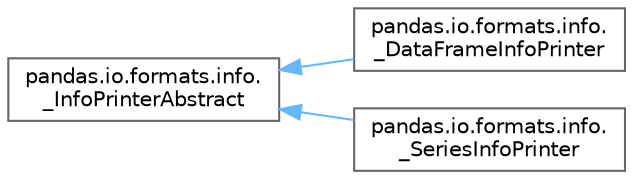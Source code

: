 digraph "Graphical Class Hierarchy"
{
 // LATEX_PDF_SIZE
  bgcolor="transparent";
  edge [fontname=Helvetica,fontsize=10,labelfontname=Helvetica,labelfontsize=10];
  node [fontname=Helvetica,fontsize=10,shape=box,height=0.2,width=0.4];
  rankdir="LR";
  Node0 [id="Node000000",label="pandas.io.formats.info.\l_InfoPrinterAbstract",height=0.2,width=0.4,color="grey40", fillcolor="white", style="filled",URL="$d5/d3b/classpandas_1_1io_1_1formats_1_1info_1_1__InfoPrinterAbstract.html",tooltip=" "];
  Node0 -> Node1 [id="edge4591_Node000000_Node000001",dir="back",color="steelblue1",style="solid",tooltip=" "];
  Node1 [id="Node000001",label="pandas.io.formats.info.\l_DataFrameInfoPrinter",height=0.2,width=0.4,color="grey40", fillcolor="white", style="filled",URL="$d0/d4c/classpandas_1_1io_1_1formats_1_1info_1_1__DataFrameInfoPrinter.html",tooltip=" "];
  Node0 -> Node2 [id="edge4592_Node000000_Node000002",dir="back",color="steelblue1",style="solid",tooltip=" "];
  Node2 [id="Node000002",label="pandas.io.formats.info.\l_SeriesInfoPrinter",height=0.2,width=0.4,color="grey40", fillcolor="white", style="filled",URL="$db/d9b/classpandas_1_1io_1_1formats_1_1info_1_1__SeriesInfoPrinter.html",tooltip=" "];
}
